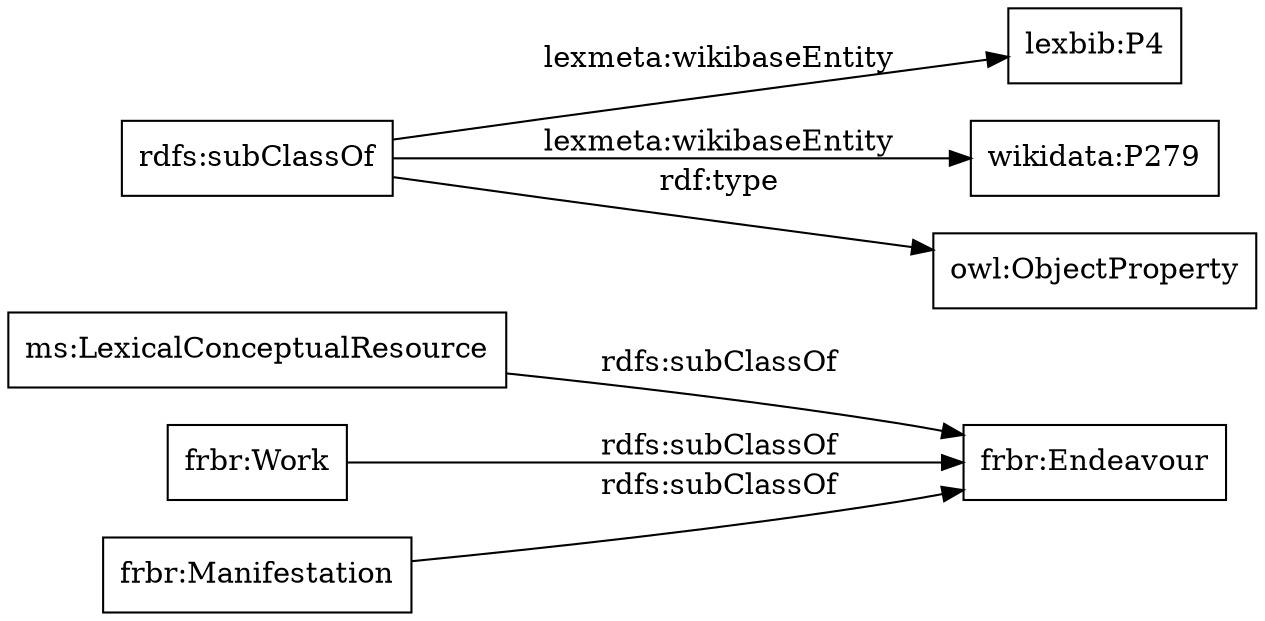 digraph ar2dtool_diagram { 
rankdir=LR;
size="1000"
node [shape = rectangle, color="black"]; "ms:LexicalConceptualResource" "frbr:Work" "frbr:Manifestation" "frbr:Endeavour" ; /*classes style*/
	"frbr:Manifestation" -> "frbr:Endeavour" [ label = "rdfs:subClassOf" ];
	"ms:LexicalConceptualResource" -> "frbr:Endeavour" [ label = "rdfs:subClassOf" ];
	"rdfs:subClassOf" -> "lexbib:P4" [ label = "lexmeta:wikibaseEntity" ];
	"rdfs:subClassOf" -> "wikidata:P279" [ label = "lexmeta:wikibaseEntity" ];
	"rdfs:subClassOf" -> "owl:ObjectProperty" [ label = "rdf:type" ];
	"frbr:Work" -> "frbr:Endeavour" [ label = "rdfs:subClassOf" ];

}
